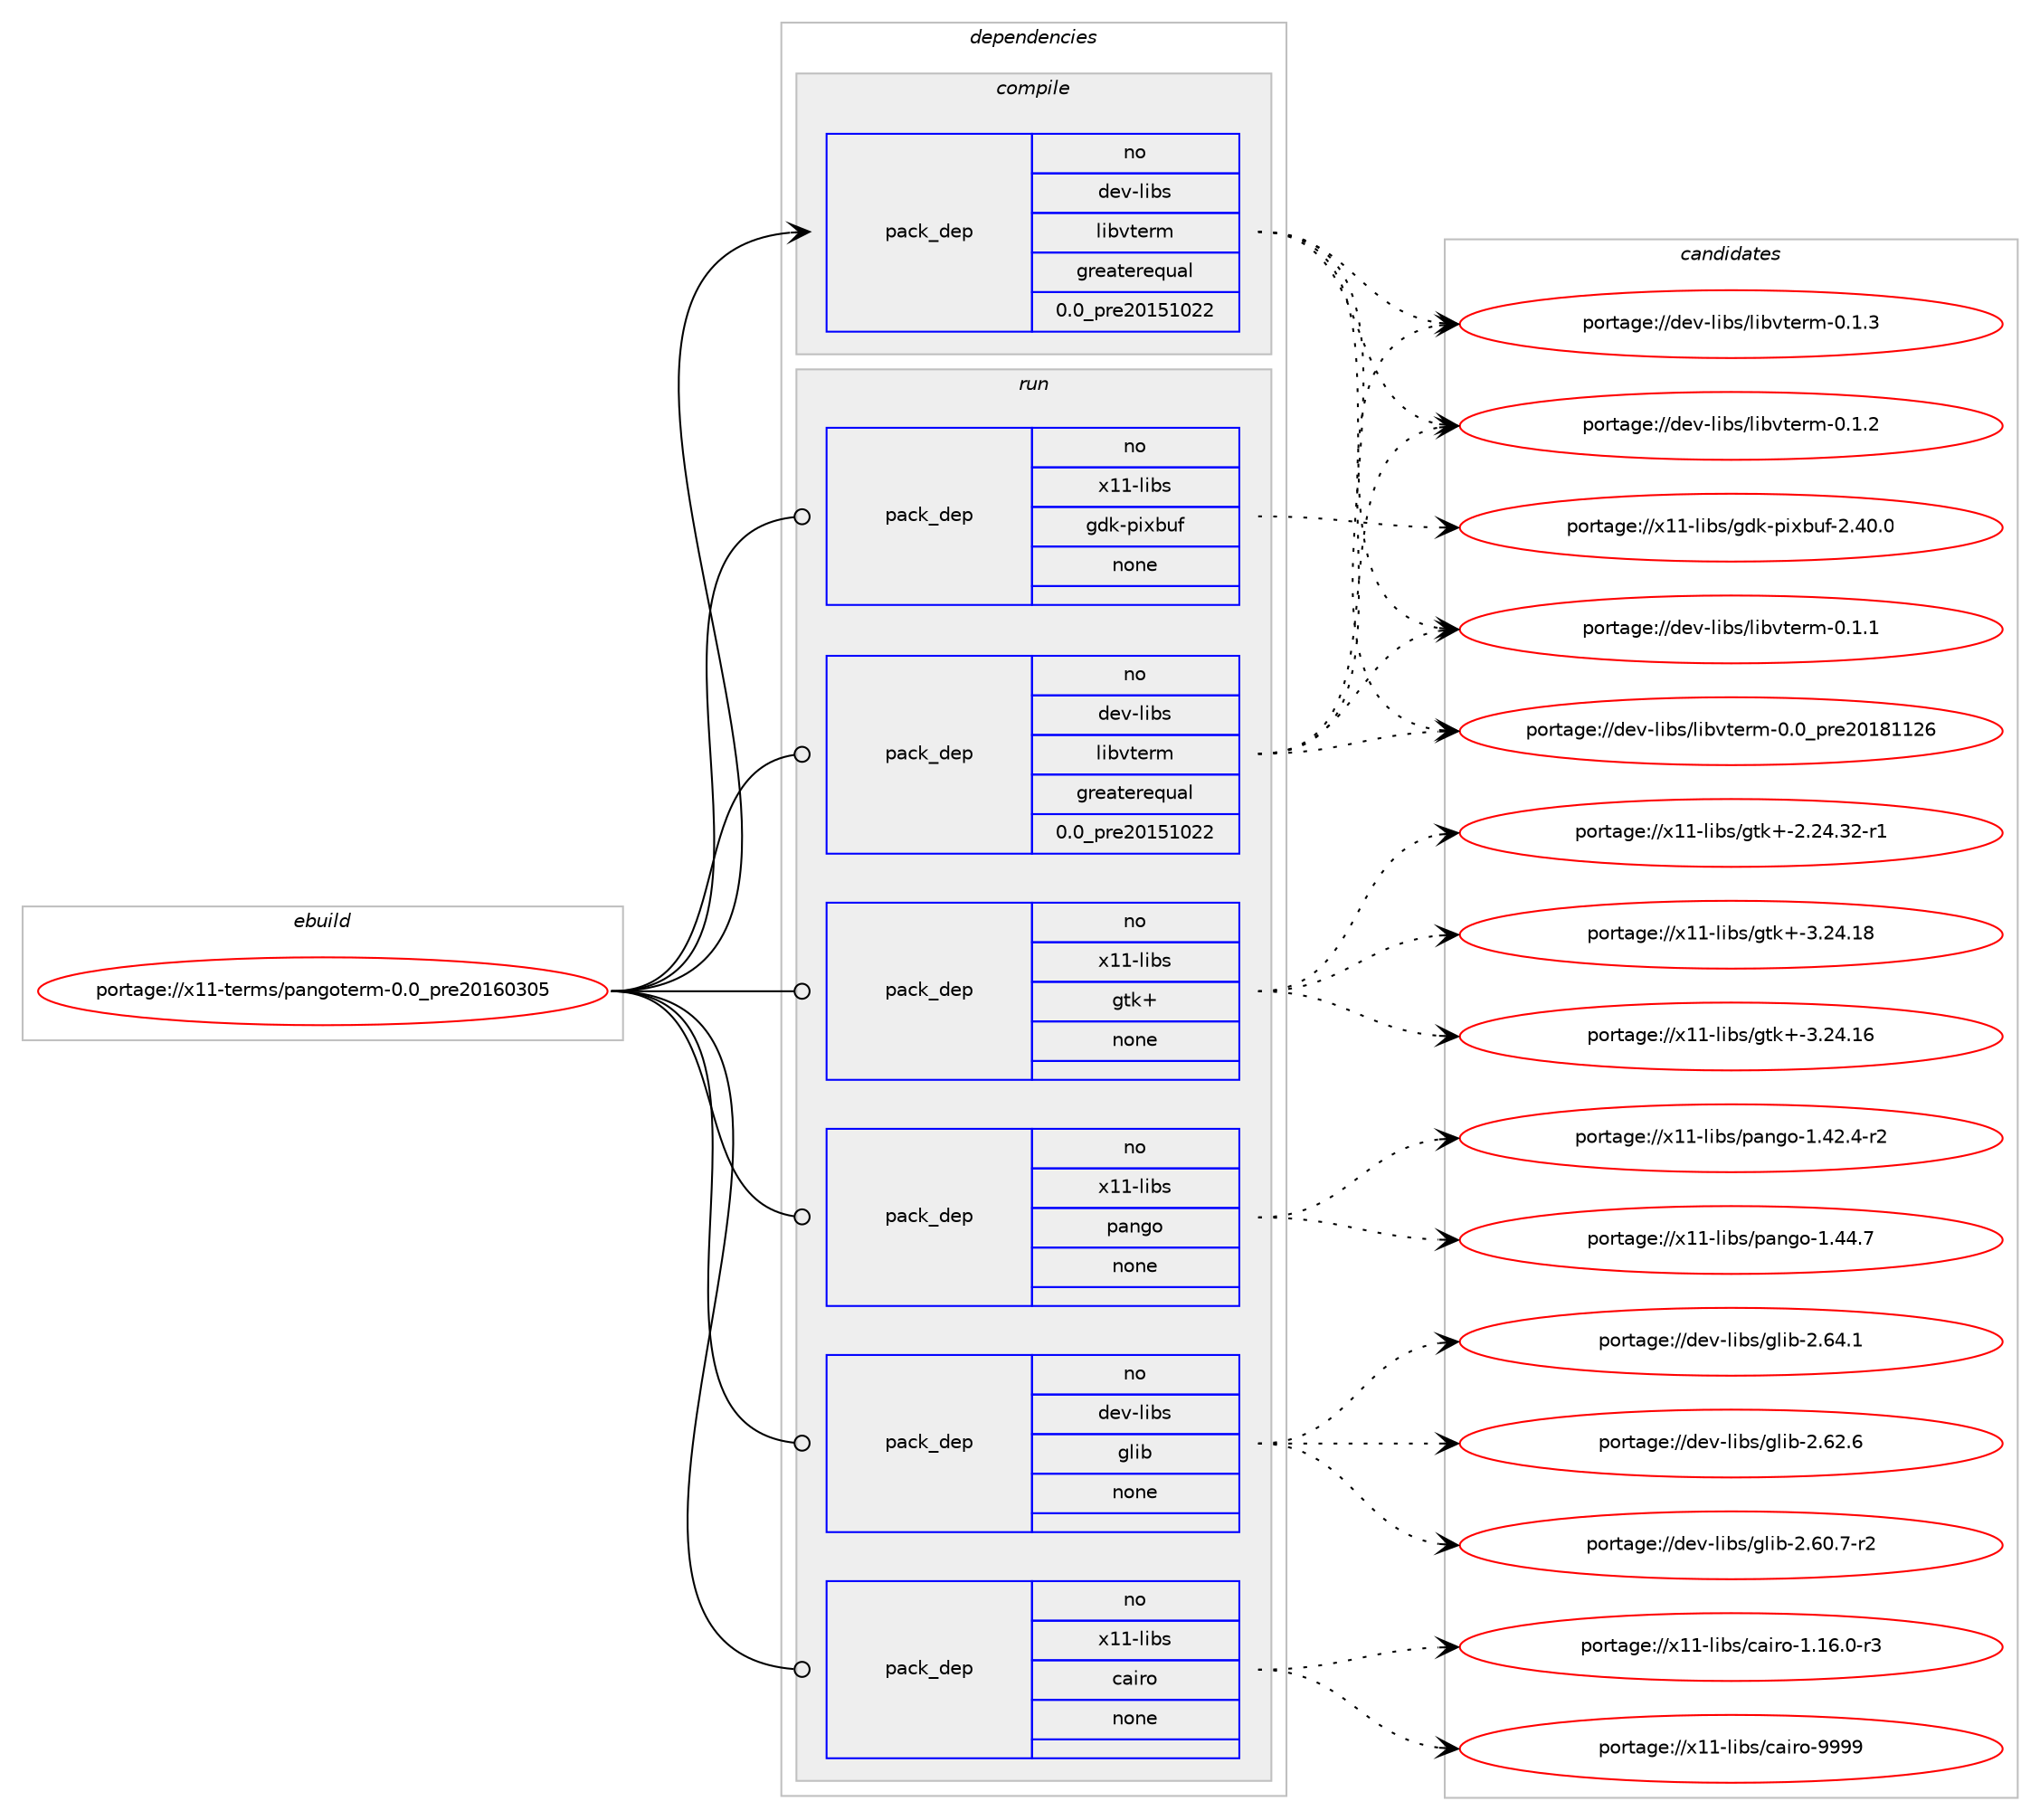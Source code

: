 digraph prolog {

# *************
# Graph options
# *************

newrank=true;
concentrate=true;
compound=true;
graph [rankdir=LR,fontname=Helvetica,fontsize=10,ranksep=1.5];#, ranksep=2.5, nodesep=0.2];
edge  [arrowhead=vee];
node  [fontname=Helvetica,fontsize=10];

# **********
# The ebuild
# **********

subgraph cluster_leftcol {
color=gray;
rank=same;
label=<<i>ebuild</i>>;
id [label="portage://x11-terms/pangoterm-0.0_pre20160305", color=red, width=4, href="../x11-terms/pangoterm-0.0_pre20160305.svg"];
}

# ****************
# The dependencies
# ****************

subgraph cluster_midcol {
color=gray;
label=<<i>dependencies</i>>;
subgraph cluster_compile {
fillcolor="#eeeeee";
style=filled;
label=<<i>compile</i>>;
subgraph pack812 {
dependency959 [label=<<TABLE BORDER="0" CELLBORDER="1" CELLSPACING="0" CELLPADDING="4" WIDTH="220"><TR><TD ROWSPAN="6" CELLPADDING="30">pack_dep</TD></TR><TR><TD WIDTH="110">no</TD></TR><TR><TD>dev-libs</TD></TR><TR><TD>libvterm</TD></TR><TR><TD>greaterequal</TD></TR><TR><TD>0.0_pre20151022</TD></TR></TABLE>>, shape=none, color=blue];
}
id:e -> dependency959:w [weight=20,style="solid",arrowhead="vee"];
}
subgraph cluster_compileandrun {
fillcolor="#eeeeee";
style=filled;
label=<<i>compile and run</i>>;
}
subgraph cluster_run {
fillcolor="#eeeeee";
style=filled;
label=<<i>run</i>>;
subgraph pack813 {
dependency960 [label=<<TABLE BORDER="0" CELLBORDER="1" CELLSPACING="0" CELLPADDING="4" WIDTH="220"><TR><TD ROWSPAN="6" CELLPADDING="30">pack_dep</TD></TR><TR><TD WIDTH="110">no</TD></TR><TR><TD>dev-libs</TD></TR><TR><TD>glib</TD></TR><TR><TD>none</TD></TR><TR><TD></TD></TR></TABLE>>, shape=none, color=blue];
}
id:e -> dependency960:w [weight=20,style="solid",arrowhead="odot"];
subgraph pack814 {
dependency961 [label=<<TABLE BORDER="0" CELLBORDER="1" CELLSPACING="0" CELLPADDING="4" WIDTH="220"><TR><TD ROWSPAN="6" CELLPADDING="30">pack_dep</TD></TR><TR><TD WIDTH="110">no</TD></TR><TR><TD>dev-libs</TD></TR><TR><TD>libvterm</TD></TR><TR><TD>greaterequal</TD></TR><TR><TD>0.0_pre20151022</TD></TR></TABLE>>, shape=none, color=blue];
}
id:e -> dependency961:w [weight=20,style="solid",arrowhead="odot"];
subgraph pack815 {
dependency962 [label=<<TABLE BORDER="0" CELLBORDER="1" CELLSPACING="0" CELLPADDING="4" WIDTH="220"><TR><TD ROWSPAN="6" CELLPADDING="30">pack_dep</TD></TR><TR><TD WIDTH="110">no</TD></TR><TR><TD>x11-libs</TD></TR><TR><TD>cairo</TD></TR><TR><TD>none</TD></TR><TR><TD></TD></TR></TABLE>>, shape=none, color=blue];
}
id:e -> dependency962:w [weight=20,style="solid",arrowhead="odot"];
subgraph pack816 {
dependency963 [label=<<TABLE BORDER="0" CELLBORDER="1" CELLSPACING="0" CELLPADDING="4" WIDTH="220"><TR><TD ROWSPAN="6" CELLPADDING="30">pack_dep</TD></TR><TR><TD WIDTH="110">no</TD></TR><TR><TD>x11-libs</TD></TR><TR><TD>gdk-pixbuf</TD></TR><TR><TD>none</TD></TR><TR><TD></TD></TR></TABLE>>, shape=none, color=blue];
}
id:e -> dependency963:w [weight=20,style="solid",arrowhead="odot"];
subgraph pack817 {
dependency964 [label=<<TABLE BORDER="0" CELLBORDER="1" CELLSPACING="0" CELLPADDING="4" WIDTH="220"><TR><TD ROWSPAN="6" CELLPADDING="30">pack_dep</TD></TR><TR><TD WIDTH="110">no</TD></TR><TR><TD>x11-libs</TD></TR><TR><TD>gtk+</TD></TR><TR><TD>none</TD></TR><TR><TD></TD></TR></TABLE>>, shape=none, color=blue];
}
id:e -> dependency964:w [weight=20,style="solid",arrowhead="odot"];
subgraph pack818 {
dependency965 [label=<<TABLE BORDER="0" CELLBORDER="1" CELLSPACING="0" CELLPADDING="4" WIDTH="220"><TR><TD ROWSPAN="6" CELLPADDING="30">pack_dep</TD></TR><TR><TD WIDTH="110">no</TD></TR><TR><TD>x11-libs</TD></TR><TR><TD>pango</TD></TR><TR><TD>none</TD></TR><TR><TD></TD></TR></TABLE>>, shape=none, color=blue];
}
id:e -> dependency965:w [weight=20,style="solid",arrowhead="odot"];
}
}

# **************
# The candidates
# **************

subgraph cluster_choices {
rank=same;
color=gray;
label=<<i>candidates</i>>;

subgraph choice812 {
color=black;
nodesep=1;
choice10010111845108105981154710810598118116101114109454846494651 [label="portage://dev-libs/libvterm-0.1.3", color=red, width=4,href="../dev-libs/libvterm-0.1.3.svg"];
choice10010111845108105981154710810598118116101114109454846494650 [label="portage://dev-libs/libvterm-0.1.2", color=red, width=4,href="../dev-libs/libvterm-0.1.2.svg"];
choice10010111845108105981154710810598118116101114109454846494649 [label="portage://dev-libs/libvterm-0.1.1", color=red, width=4,href="../dev-libs/libvterm-0.1.1.svg"];
choice1001011184510810598115471081059811811610111410945484648951121141015048495649495054 [label="portage://dev-libs/libvterm-0.0_pre20181126", color=red, width=4,href="../dev-libs/libvterm-0.0_pre20181126.svg"];
dependency959:e -> choice10010111845108105981154710810598118116101114109454846494651:w [style=dotted,weight="100"];
dependency959:e -> choice10010111845108105981154710810598118116101114109454846494650:w [style=dotted,weight="100"];
dependency959:e -> choice10010111845108105981154710810598118116101114109454846494649:w [style=dotted,weight="100"];
dependency959:e -> choice1001011184510810598115471081059811811610111410945484648951121141015048495649495054:w [style=dotted,weight="100"];
}
subgraph choice813 {
color=black;
nodesep=1;
choice1001011184510810598115471031081059845504654524649 [label="portage://dev-libs/glib-2.64.1", color=red, width=4,href="../dev-libs/glib-2.64.1.svg"];
choice1001011184510810598115471031081059845504654504654 [label="portage://dev-libs/glib-2.62.6", color=red, width=4,href="../dev-libs/glib-2.62.6.svg"];
choice10010111845108105981154710310810598455046544846554511450 [label="portage://dev-libs/glib-2.60.7-r2", color=red, width=4,href="../dev-libs/glib-2.60.7-r2.svg"];
dependency960:e -> choice1001011184510810598115471031081059845504654524649:w [style=dotted,weight="100"];
dependency960:e -> choice1001011184510810598115471031081059845504654504654:w [style=dotted,weight="100"];
dependency960:e -> choice10010111845108105981154710310810598455046544846554511450:w [style=dotted,weight="100"];
}
subgraph choice814 {
color=black;
nodesep=1;
choice10010111845108105981154710810598118116101114109454846494651 [label="portage://dev-libs/libvterm-0.1.3", color=red, width=4,href="../dev-libs/libvterm-0.1.3.svg"];
choice10010111845108105981154710810598118116101114109454846494650 [label="portage://dev-libs/libvterm-0.1.2", color=red, width=4,href="../dev-libs/libvterm-0.1.2.svg"];
choice10010111845108105981154710810598118116101114109454846494649 [label="portage://dev-libs/libvterm-0.1.1", color=red, width=4,href="../dev-libs/libvterm-0.1.1.svg"];
choice1001011184510810598115471081059811811610111410945484648951121141015048495649495054 [label="portage://dev-libs/libvterm-0.0_pre20181126", color=red, width=4,href="../dev-libs/libvterm-0.0_pre20181126.svg"];
dependency961:e -> choice10010111845108105981154710810598118116101114109454846494651:w [style=dotted,weight="100"];
dependency961:e -> choice10010111845108105981154710810598118116101114109454846494650:w [style=dotted,weight="100"];
dependency961:e -> choice10010111845108105981154710810598118116101114109454846494649:w [style=dotted,weight="100"];
dependency961:e -> choice1001011184510810598115471081059811811610111410945484648951121141015048495649495054:w [style=dotted,weight="100"];
}
subgraph choice815 {
color=black;
nodesep=1;
choice120494945108105981154799971051141114557575757 [label="portage://x11-libs/cairo-9999", color=red, width=4,href="../x11-libs/cairo-9999.svg"];
choice12049494510810598115479997105114111454946495446484511451 [label="portage://x11-libs/cairo-1.16.0-r3", color=red, width=4,href="../x11-libs/cairo-1.16.0-r3.svg"];
dependency962:e -> choice120494945108105981154799971051141114557575757:w [style=dotted,weight="100"];
dependency962:e -> choice12049494510810598115479997105114111454946495446484511451:w [style=dotted,weight="100"];
}
subgraph choice816 {
color=black;
nodesep=1;
choice1204949451081059811547103100107451121051209811710245504652484648 [label="portage://x11-libs/gdk-pixbuf-2.40.0", color=red, width=4,href="../x11-libs/gdk-pixbuf-2.40.0.svg"];
dependency963:e -> choice1204949451081059811547103100107451121051209811710245504652484648:w [style=dotted,weight="100"];
}
subgraph choice817 {
color=black;
nodesep=1;
choice1204949451081059811547103116107434551465052464956 [label="portage://x11-libs/gtk+-3.24.18", color=red, width=4,href="../x11-libs/gtk+-3.24.18.svg"];
choice1204949451081059811547103116107434551465052464954 [label="portage://x11-libs/gtk+-3.24.16", color=red, width=4,href="../x11-libs/gtk+-3.24.16.svg"];
choice12049494510810598115471031161074345504650524651504511449 [label="portage://x11-libs/gtk+-2.24.32-r1", color=red, width=4,href="../x11-libs/gtk+-2.24.32-r1.svg"];
dependency964:e -> choice1204949451081059811547103116107434551465052464956:w [style=dotted,weight="100"];
dependency964:e -> choice1204949451081059811547103116107434551465052464954:w [style=dotted,weight="100"];
dependency964:e -> choice12049494510810598115471031161074345504650524651504511449:w [style=dotted,weight="100"];
}
subgraph choice818 {
color=black;
nodesep=1;
choice12049494510810598115471129711010311145494652524655 [label="portage://x11-libs/pango-1.44.7", color=red, width=4,href="../x11-libs/pango-1.44.7.svg"];
choice120494945108105981154711297110103111454946525046524511450 [label="portage://x11-libs/pango-1.42.4-r2", color=red, width=4,href="../x11-libs/pango-1.42.4-r2.svg"];
dependency965:e -> choice12049494510810598115471129711010311145494652524655:w [style=dotted,weight="100"];
dependency965:e -> choice120494945108105981154711297110103111454946525046524511450:w [style=dotted,weight="100"];
}
}

}
